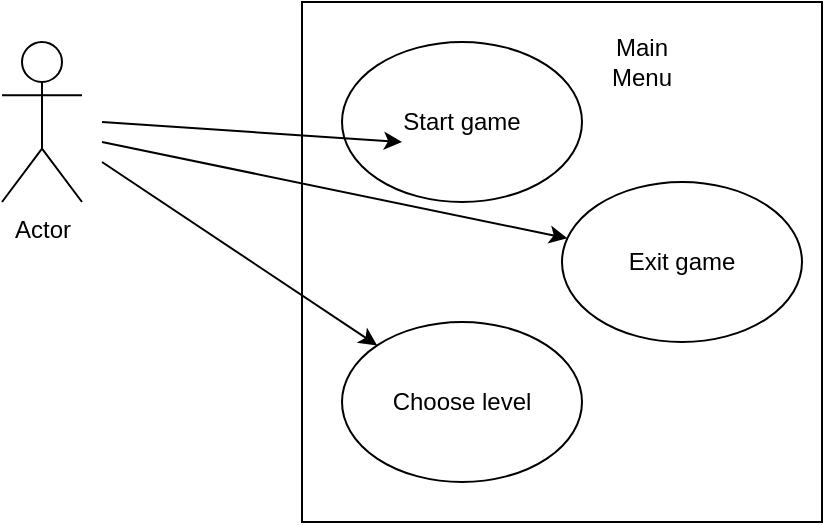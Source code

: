 <mxfile version="13.8.0" type="google"><diagram id="R2lEEEUBdFMjLlhIrx00" name="Page-1"><mxGraphModel dx="782" dy="437" grid="1" gridSize="10" guides="1" tooltips="1" connect="1" arrows="1" fold="1" page="1" pageScale="1" pageWidth="850" pageHeight="1100" math="0" shadow="0" extFonts="Permanent Marker^https://fonts.googleapis.com/css?family=Permanent+Marker"><root><mxCell id="0"/><mxCell id="1" parent="0"/><mxCell id="xmrdW2wyg0m65zAwfsv5-1" value="Actor" style="shape=umlActor;verticalLabelPosition=bottom;verticalAlign=top;html=1;outlineConnect=0;" vertex="1" parent="1"><mxGeometry x="230" y="150" width="40" height="80" as="geometry"/></mxCell><mxCell id="xmrdW2wyg0m65zAwfsv5-2" value="" style="whiteSpace=wrap;html=1;aspect=fixed;" vertex="1" parent="1"><mxGeometry x="380" y="130" width="260" height="260" as="geometry"/></mxCell><mxCell id="xmrdW2wyg0m65zAwfsv5-6" value="Choose level" style="ellipse;whiteSpace=wrap;html=1;" vertex="1" parent="1"><mxGeometry x="400" y="290" width="120" height="80" as="geometry"/></mxCell><mxCell id="xmrdW2wyg0m65zAwfsv5-7" value="Start game" style="ellipse;whiteSpace=wrap;html=1;" vertex="1" parent="1"><mxGeometry x="400" y="150" width="120" height="80" as="geometry"/></mxCell><mxCell id="xmrdW2wyg0m65zAwfsv5-9" value="Exit game" style="ellipse;whiteSpace=wrap;html=1;" vertex="1" parent="1"><mxGeometry x="510" y="220" width="120" height="80" as="geometry"/></mxCell><mxCell id="xmrdW2wyg0m65zAwfsv5-10" value="" style="endArrow=classic;html=1;" edge="1" parent="1"><mxGeometry width="50" height="50" relative="1" as="geometry"><mxPoint x="280" y="190" as="sourcePoint"/><mxPoint x="430" y="200" as="targetPoint"/></mxGeometry></mxCell><mxCell id="xmrdW2wyg0m65zAwfsv5-11" value="" style="endArrow=classic;html=1;" edge="1" parent="1" target="xmrdW2wyg0m65zAwfsv5-9"><mxGeometry width="50" height="50" relative="1" as="geometry"><mxPoint x="280" y="200" as="sourcePoint"/><mxPoint x="430" y="200" as="targetPoint"/></mxGeometry></mxCell><mxCell id="xmrdW2wyg0m65zAwfsv5-12" value="" style="endArrow=classic;html=1;" edge="1" parent="1" target="xmrdW2wyg0m65zAwfsv5-6"><mxGeometry width="50" height="50" relative="1" as="geometry"><mxPoint x="280" y="210" as="sourcePoint"/><mxPoint x="430" y="200" as="targetPoint"/></mxGeometry></mxCell><mxCell id="xmrdW2wyg0m65zAwfsv5-13" value="Main Menu" style="text;html=1;strokeColor=none;fillColor=none;align=center;verticalAlign=middle;whiteSpace=wrap;rounded=0;" vertex="1" parent="1"><mxGeometry x="530" y="150" width="40" height="20" as="geometry"/></mxCell></root></mxGraphModel></diagram></mxfile>